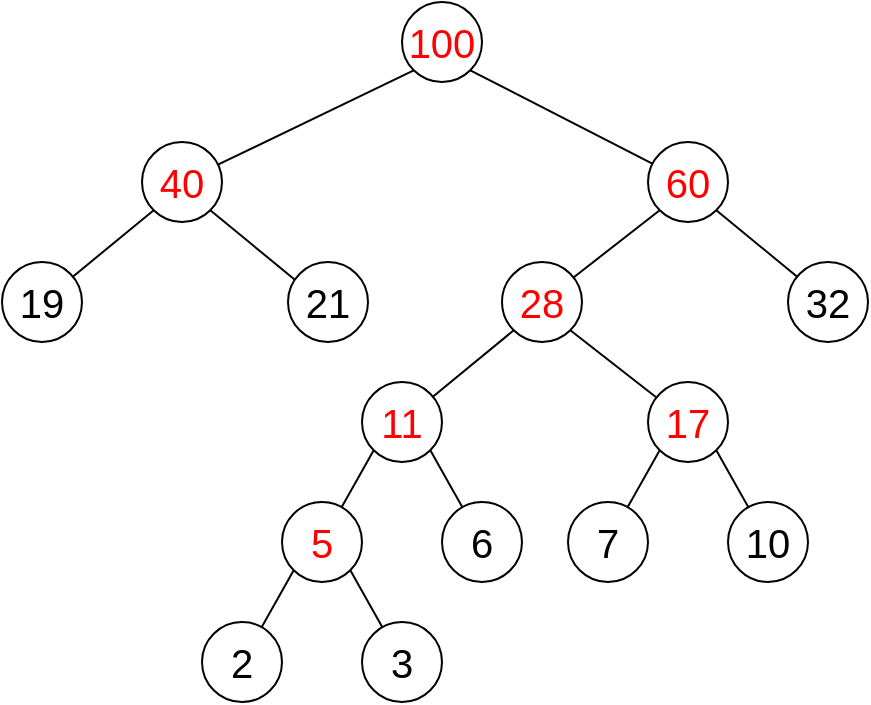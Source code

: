 <mxfile version="15.5.8" type="device"><diagram id="5nNtrtcO03SeH0xj6zGd" name="Page-1"><mxGraphModel dx="1246" dy="604" grid="1" gridSize="10" guides="1" tooltips="1" connect="1" arrows="1" fold="1" page="1" pageScale="1" pageWidth="827" pageHeight="1169" math="0" shadow="0"><root><mxCell id="0"/><mxCell id="1" parent="0"/><mxCell id="gnw-v73bwtWhUHOq_1iR-37" style="edgeStyle=none;rounded=0;orthogonalLoop=1;jettySize=auto;html=1;exitX=1;exitY=1;exitDx=0;exitDy=0;fontSize=20;" edge="1" parent="1" source="gnw-v73bwtWhUHOq_1iR-30"><mxGeometry relative="1" as="geometry"><mxPoint x="543" y="160" as="targetPoint"/></mxGeometry></mxCell><mxCell id="gnw-v73bwtWhUHOq_1iR-36" style="edgeStyle=none;rounded=0;orthogonalLoop=1;jettySize=auto;html=1;exitX=0;exitY=1;exitDx=0;exitDy=0;entryX=0.5;entryY=0.5;entryDx=0;entryDy=0;entryPerimeter=0;fontSize=20;" edge="1" parent="1" source="gnw-v73bwtWhUHOq_1iR-30" target="gnw-v73bwtWhUHOq_1iR-1"><mxGeometry relative="1" as="geometry"/></mxCell><mxCell id="gnw-v73bwtWhUHOq_1iR-35" style="edgeStyle=none;rounded=0;orthogonalLoop=1;jettySize=auto;html=1;exitX=1;exitY=1;exitDx=0;exitDy=0;fontSize=20;" edge="1" parent="1" source="gnw-v73bwtWhUHOq_1iR-31"><mxGeometry relative="1" as="geometry"><mxPoint x="473" y="100" as="targetPoint"/></mxGeometry></mxCell><mxCell id="gnw-v73bwtWhUHOq_1iR-32" style="rounded=0;orthogonalLoop=1;jettySize=auto;html=1;exitX=0;exitY=1;exitDx=0;exitDy=0;entryX=0.5;entryY=0.5;entryDx=0;entryDy=0;entryPerimeter=0;fontSize=20;" edge="1" parent="1" source="gnw-v73bwtWhUHOq_1iR-31" target="gnw-v73bwtWhUHOq_1iR-27"><mxGeometry relative="1" as="geometry"/></mxCell><mxCell id="gnw-v73bwtWhUHOq_1iR-38" style="edgeStyle=none;rounded=0;orthogonalLoop=1;jettySize=auto;html=1;exitX=0;exitY=1;exitDx=0;exitDy=0;entryX=0.5;entryY=0.5;entryDx=0;entryDy=0;entryPerimeter=0;fontSize=20;" edge="1" parent="1" source="gnw-v73bwtWhUHOq_1iR-1" target="gnw-v73bwtWhUHOq_1iR-2"><mxGeometry relative="1" as="geometry"/></mxCell><mxCell id="gnw-v73bwtWhUHOq_1iR-39" style="edgeStyle=none;rounded=0;orthogonalLoop=1;jettySize=auto;html=1;exitX=1;exitY=1;exitDx=0;exitDy=0;fontSize=20;" edge="1" parent="1" source="gnw-v73bwtWhUHOq_1iR-1"><mxGeometry relative="1" as="geometry"><mxPoint x="473" y="220" as="targetPoint"/></mxGeometry></mxCell><mxCell id="gnw-v73bwtWhUHOq_1iR-1" value="28" style="ellipse;whiteSpace=wrap;html=1;aspect=fixed;fontColor=#FF0000;fontSize=20;" vertex="1" parent="1"><mxGeometry x="380" y="140" width="40" height="40" as="geometry"/></mxCell><mxCell id="gnw-v73bwtWhUHOq_1iR-40" style="edgeStyle=none;rounded=0;orthogonalLoop=1;jettySize=auto;html=1;exitX=0;exitY=1;exitDx=0;exitDy=0;entryX=0.5;entryY=0.5;entryDx=0;entryDy=0;entryPerimeter=0;fontSize=20;" edge="1" parent="1" source="gnw-v73bwtWhUHOq_1iR-2" target="gnw-v73bwtWhUHOq_1iR-5"><mxGeometry relative="1" as="geometry"/></mxCell><mxCell id="gnw-v73bwtWhUHOq_1iR-41" style="edgeStyle=none;rounded=0;orthogonalLoop=1;jettySize=auto;html=1;exitX=1;exitY=1;exitDx=0;exitDy=0;entryX=0.5;entryY=0.5;entryDx=0;entryDy=0;entryPerimeter=0;fontSize=20;" edge="1" parent="1" source="gnw-v73bwtWhUHOq_1iR-2" target="gnw-v73bwtWhUHOq_1iR-6"><mxGeometry relative="1" as="geometry"/></mxCell><mxCell id="gnw-v73bwtWhUHOq_1iR-2" value="11" style="ellipse;whiteSpace=wrap;html=1;aspect=fixed;fontColor=#FF0000;fontSize=20;" vertex="1" parent="1"><mxGeometry x="310" y="200" width="40" height="40" as="geometry"/></mxCell><mxCell id="gnw-v73bwtWhUHOq_1iR-44" style="edgeStyle=none;rounded=0;orthogonalLoop=1;jettySize=auto;html=1;exitX=0;exitY=1;exitDx=0;exitDy=0;entryX=0.5;entryY=0.5;entryDx=0;entryDy=0;entryPerimeter=0;fontSize=20;" edge="1" parent="1" source="gnw-v73bwtWhUHOq_1iR-5" target="gnw-v73bwtWhUHOq_1iR-19"><mxGeometry relative="1" as="geometry"/></mxCell><mxCell id="gnw-v73bwtWhUHOq_1iR-45" style="edgeStyle=none;rounded=0;orthogonalLoop=1;jettySize=auto;html=1;exitX=1;exitY=1;exitDx=0;exitDy=0;entryX=0.5;entryY=0.5;entryDx=0;entryDy=0;entryPerimeter=0;fontSize=20;" edge="1" parent="1" source="gnw-v73bwtWhUHOq_1iR-5" target="gnw-v73bwtWhUHOq_1iR-20"><mxGeometry relative="1" as="geometry"/></mxCell><mxCell id="gnw-v73bwtWhUHOq_1iR-5" value="5" style="ellipse;whiteSpace=wrap;html=1;aspect=fixed;fontColor=#FF0000;fontSize=20;" vertex="1" parent="1"><mxGeometry x="270" y="260" width="40" height="40" as="geometry"/></mxCell><mxCell id="gnw-v73bwtWhUHOq_1iR-6" value="6" style="ellipse;whiteSpace=wrap;html=1;aspect=fixed;fontSize=20;" vertex="1" parent="1"><mxGeometry x="350" y="260" width="40" height="40" as="geometry"/></mxCell><mxCell id="gnw-v73bwtWhUHOq_1iR-42" style="edgeStyle=none;rounded=0;orthogonalLoop=1;jettySize=auto;html=1;exitX=0;exitY=1;exitDx=0;exitDy=0;fontSize=20;" edge="1" parent="1" source="gnw-v73bwtWhUHOq_1iR-15"><mxGeometry relative="1" as="geometry"><mxPoint x="433" y="280" as="targetPoint"/></mxGeometry></mxCell><mxCell id="gnw-v73bwtWhUHOq_1iR-43" style="edgeStyle=none;rounded=0;orthogonalLoop=1;jettySize=auto;html=1;exitX=1;exitY=1;exitDx=0;exitDy=0;fontSize=20;" edge="1" parent="1" source="gnw-v73bwtWhUHOq_1iR-15"><mxGeometry relative="1" as="geometry"><mxPoint x="513" y="280" as="targetPoint"/></mxGeometry></mxCell><mxCell id="gnw-v73bwtWhUHOq_1iR-15" value="17" style="ellipse;whiteSpace=wrap;html=1;aspect=fixed;fontColor=#FF0000;fontSize=20;" vertex="1" parent="1"><mxGeometry x="453" y="200" width="40" height="40" as="geometry"/></mxCell><mxCell id="gnw-v73bwtWhUHOq_1iR-16" value="7" style="ellipse;whiteSpace=wrap;html=1;aspect=fixed;fontSize=20;" vertex="1" parent="1"><mxGeometry x="413" y="260" width="40" height="40" as="geometry"/></mxCell><mxCell id="gnw-v73bwtWhUHOq_1iR-17" value="10" style="ellipse;whiteSpace=wrap;html=1;aspect=fixed;fontSize=20;" vertex="1" parent="1"><mxGeometry x="493" y="260" width="40" height="40" as="geometry"/></mxCell><mxCell id="gnw-v73bwtWhUHOq_1iR-19" value="2" style="ellipse;whiteSpace=wrap;html=1;aspect=fixed;fontSize=20;" vertex="1" parent="1"><mxGeometry x="230" y="320" width="40" height="40" as="geometry"/></mxCell><mxCell id="gnw-v73bwtWhUHOq_1iR-20" value="3" style="ellipse;whiteSpace=wrap;html=1;aspect=fixed;fontSize=20;" vertex="1" parent="1"><mxGeometry x="310" y="320" width="40" height="40" as="geometry"/></mxCell><mxCell id="gnw-v73bwtWhUHOq_1iR-22" value="32" style="ellipse;whiteSpace=wrap;html=1;aspect=fixed;fontSize=20;" vertex="1" parent="1"><mxGeometry x="523" y="140" width="40" height="40" as="geometry"/></mxCell><mxCell id="gnw-v73bwtWhUHOq_1iR-33" style="edgeStyle=none;rounded=0;orthogonalLoop=1;jettySize=auto;html=1;exitX=0;exitY=1;exitDx=0;exitDy=0;entryX=0.5;entryY=0.5;entryDx=0;entryDy=0;entryPerimeter=0;fontSize=20;" edge="1" parent="1" source="gnw-v73bwtWhUHOq_1iR-27" target="gnw-v73bwtWhUHOq_1iR-28"><mxGeometry relative="1" as="geometry"/></mxCell><mxCell id="gnw-v73bwtWhUHOq_1iR-34" style="edgeStyle=none;rounded=0;orthogonalLoop=1;jettySize=auto;html=1;exitX=1;exitY=1;exitDx=0;exitDy=0;entryX=0.425;entryY=0.5;entryDx=0;entryDy=0;entryPerimeter=0;fontSize=20;" edge="1" parent="1" source="gnw-v73bwtWhUHOq_1iR-27" target="gnw-v73bwtWhUHOq_1iR-29"><mxGeometry relative="1" as="geometry"/></mxCell><mxCell id="gnw-v73bwtWhUHOq_1iR-27" value="40" style="ellipse;whiteSpace=wrap;html=1;aspect=fixed;fontColor=#FF0000;fontSize=20;" vertex="1" parent="1"><mxGeometry x="200" y="80" width="40" height="40" as="geometry"/></mxCell><mxCell id="gnw-v73bwtWhUHOq_1iR-28" value="19" style="ellipse;whiteSpace=wrap;html=1;aspect=fixed;fontSize=20;" vertex="1" parent="1"><mxGeometry x="130" y="140" width="40" height="40" as="geometry"/></mxCell><mxCell id="gnw-v73bwtWhUHOq_1iR-29" value="21" style="ellipse;whiteSpace=wrap;html=1;aspect=fixed;fontSize=20;" vertex="1" parent="1"><mxGeometry x="273" y="140" width="40" height="40" as="geometry"/></mxCell><mxCell id="gnw-v73bwtWhUHOq_1iR-30" value="60" style="ellipse;whiteSpace=wrap;html=1;aspect=fixed;fontColor=#FF0000;fontSize=20;" vertex="1" parent="1"><mxGeometry x="453" y="80" width="40" height="40" as="geometry"/></mxCell><mxCell id="gnw-v73bwtWhUHOq_1iR-31" value="100" style="ellipse;whiteSpace=wrap;html=1;aspect=fixed;fontColor=#FF0000;fontSize=20;" vertex="1" parent="1"><mxGeometry x="330" y="10" width="40" height="40" as="geometry"/></mxCell></root></mxGraphModel></diagram></mxfile>